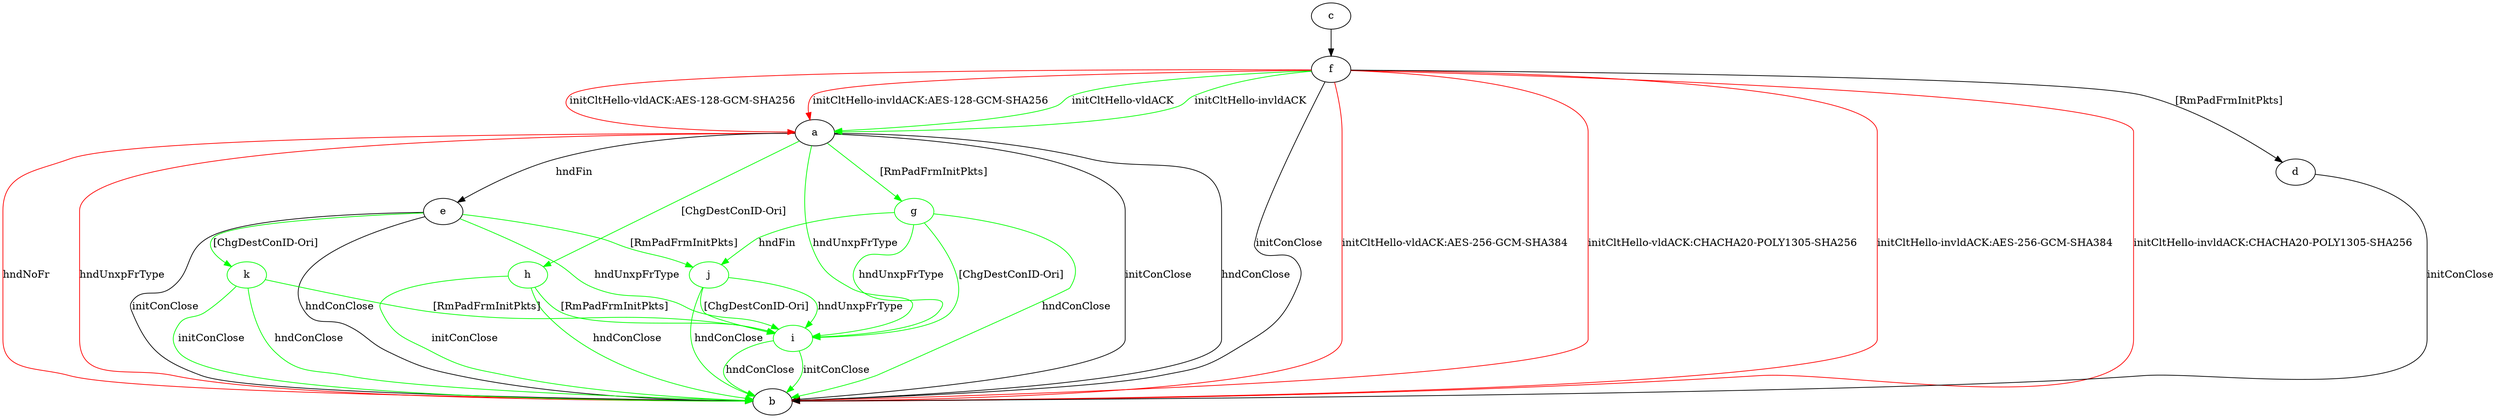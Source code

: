 digraph "" {
	a -> b	[key=0,
		label="initConClose "];
	a -> b	[key=1,
		label="hndConClose "];
	a -> b	[key=2,
		color=red,
		label="hndNoFr "];
	a -> b	[key=3,
		color=red,
		label="hndUnxpFrType "];
	a -> e	[key=0,
		label="hndFin "];
	g	[color=green];
	a -> g	[key=0,
		color=green,
		label="[RmPadFrmInitPkts] "];
	h	[color=green];
	a -> h	[key=0,
		color=green,
		label="[ChgDestConID-Ori] "];
	i	[color=green];
	a -> i	[key=0,
		color=green,
		label="hndUnxpFrType "];
	c -> f	[key=0];
	d -> b	[key=0,
		label="initConClose "];
	e -> b	[key=0,
		label="initConClose "];
	e -> b	[key=1,
		label="hndConClose "];
	e -> i	[key=0,
		color=green,
		label="hndUnxpFrType "];
	j	[color=green];
	e -> j	[key=0,
		color=green,
		label="[RmPadFrmInitPkts] "];
	k	[color=green];
	e -> k	[key=0,
		color=green,
		label="[ChgDestConID-Ori] "];
	f -> a	[key=0,
		color=green,
		label="initCltHello-vldACK "];
	f -> a	[key=1,
		color=green,
		label="initCltHello-invldACK "];
	f -> a	[key=2,
		color=red,
		label="initCltHello-vldACK:AES-128-GCM-SHA256 "];
	f -> a	[key=3,
		color=red,
		label="initCltHello-invldACK:AES-128-GCM-SHA256 "];
	f -> b	[key=0,
		label="initConClose "];
	f -> b	[key=1,
		color=red,
		label="initCltHello-vldACK:AES-256-GCM-SHA384 "];
	f -> b	[key=2,
		color=red,
		label="initCltHello-vldACK:CHACHA20-POLY1305-SHA256 "];
	f -> b	[key=3,
		color=red,
		label="initCltHello-invldACK:AES-256-GCM-SHA384 "];
	f -> b	[key=4,
		color=red,
		label="initCltHello-invldACK:CHACHA20-POLY1305-SHA256 "];
	f -> d	[key=0,
		label="[RmPadFrmInitPkts] "];
	g -> b	[key=0,
		color=green,
		label="hndConClose "];
	g -> i	[key=0,
		color=green,
		label="hndUnxpFrType "];
	g -> i	[key=1,
		color=green,
		label="[ChgDestConID-Ori] "];
	g -> j	[key=0,
		color=green,
		label="hndFin "];
	h -> b	[key=0,
		color=green,
		label="initConClose "];
	h -> b	[key=1,
		color=green,
		label="hndConClose "];
	h -> i	[key=0,
		color=green,
		label="[RmPadFrmInitPkts] "];
	i -> b	[key=0,
		color=green,
		label="initConClose "];
	i -> b	[key=1,
		color=green,
		label="hndConClose "];
	j -> b	[key=0,
		color=green,
		label="hndConClose "];
	j -> i	[key=0,
		color=green,
		label="hndUnxpFrType "];
	j -> i	[key=1,
		color=green,
		label="[ChgDestConID-Ori] "];
	k -> b	[key=0,
		color=green,
		label="initConClose "];
	k -> b	[key=1,
		color=green,
		label="hndConClose "];
	k -> i	[key=0,
		color=green,
		label="[RmPadFrmInitPkts] "];
}
